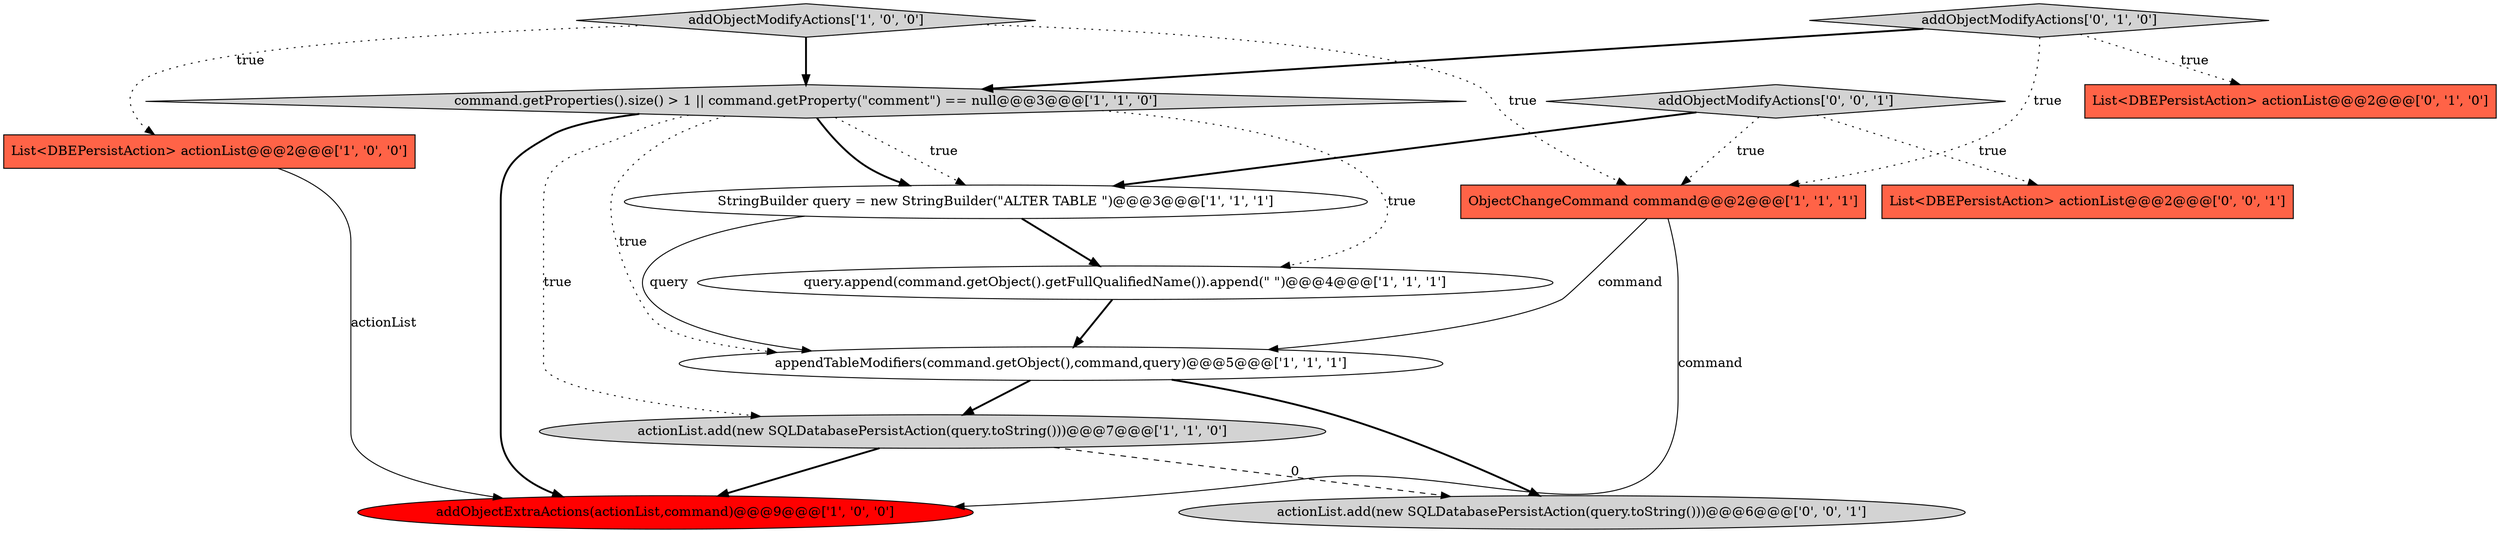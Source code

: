 digraph {
2 [style = filled, label = "List<DBEPersistAction> actionList@@@2@@@['1', '0', '0']", fillcolor = tomato, shape = box image = "AAA0AAABBB1BBB"];
1 [style = filled, label = "addObjectExtraActions(actionList,command)@@@9@@@['1', '0', '0']", fillcolor = red, shape = ellipse image = "AAA1AAABBB1BBB"];
12 [style = filled, label = "addObjectModifyActions['0', '0', '1']", fillcolor = lightgray, shape = diamond image = "AAA0AAABBB3BBB"];
6 [style = filled, label = "appendTableModifiers(command.getObject(),command,query)@@@5@@@['1', '1', '1']", fillcolor = white, shape = ellipse image = "AAA0AAABBB1BBB"];
0 [style = filled, label = "command.getProperties().size() > 1 || command.getProperty(\"comment\") == null@@@3@@@['1', '1', '0']", fillcolor = lightgray, shape = diamond image = "AAA0AAABBB1BBB"];
11 [style = filled, label = "List<DBEPersistAction> actionList@@@2@@@['0', '0', '1']", fillcolor = tomato, shape = box image = "AAA0AAABBB3BBB"];
3 [style = filled, label = "ObjectChangeCommand command@@@2@@@['1', '1', '1']", fillcolor = tomato, shape = box image = "AAA0AAABBB1BBB"];
4 [style = filled, label = "StringBuilder query = new StringBuilder(\"ALTER TABLE \")@@@3@@@['1', '1', '1']", fillcolor = white, shape = ellipse image = "AAA0AAABBB1BBB"];
7 [style = filled, label = "actionList.add(new SQLDatabasePersistAction(query.toString()))@@@7@@@['1', '1', '0']", fillcolor = lightgray, shape = ellipse image = "AAA0AAABBB1BBB"];
8 [style = filled, label = "addObjectModifyActions['1', '0', '0']", fillcolor = lightgray, shape = diamond image = "AAA0AAABBB1BBB"];
9 [style = filled, label = "addObjectModifyActions['0', '1', '0']", fillcolor = lightgray, shape = diamond image = "AAA0AAABBB2BBB"];
10 [style = filled, label = "List<DBEPersistAction> actionList@@@2@@@['0', '1', '0']", fillcolor = tomato, shape = box image = "AAA0AAABBB2BBB"];
13 [style = filled, label = "actionList.add(new SQLDatabasePersistAction(query.toString()))@@@6@@@['0', '0', '1']", fillcolor = lightgray, shape = ellipse image = "AAA0AAABBB3BBB"];
5 [style = filled, label = "query.append(command.getObject().getFullQualifiedName()).append(\" \")@@@4@@@['1', '1', '1']", fillcolor = white, shape = ellipse image = "AAA0AAABBB1BBB"];
12->3 [style = dotted, label="true"];
7->1 [style = bold, label=""];
0->5 [style = dotted, label="true"];
9->0 [style = bold, label=""];
8->2 [style = dotted, label="true"];
3->1 [style = solid, label="command"];
0->4 [style = dotted, label="true"];
4->6 [style = solid, label="query"];
0->6 [style = dotted, label="true"];
8->3 [style = dotted, label="true"];
12->11 [style = dotted, label="true"];
8->0 [style = bold, label=""];
5->6 [style = bold, label=""];
12->4 [style = bold, label=""];
0->4 [style = bold, label=""];
0->1 [style = bold, label=""];
6->13 [style = bold, label=""];
3->6 [style = solid, label="command"];
2->1 [style = solid, label="actionList"];
7->13 [style = dashed, label="0"];
6->7 [style = bold, label=""];
9->10 [style = dotted, label="true"];
4->5 [style = bold, label=""];
9->3 [style = dotted, label="true"];
0->7 [style = dotted, label="true"];
}
